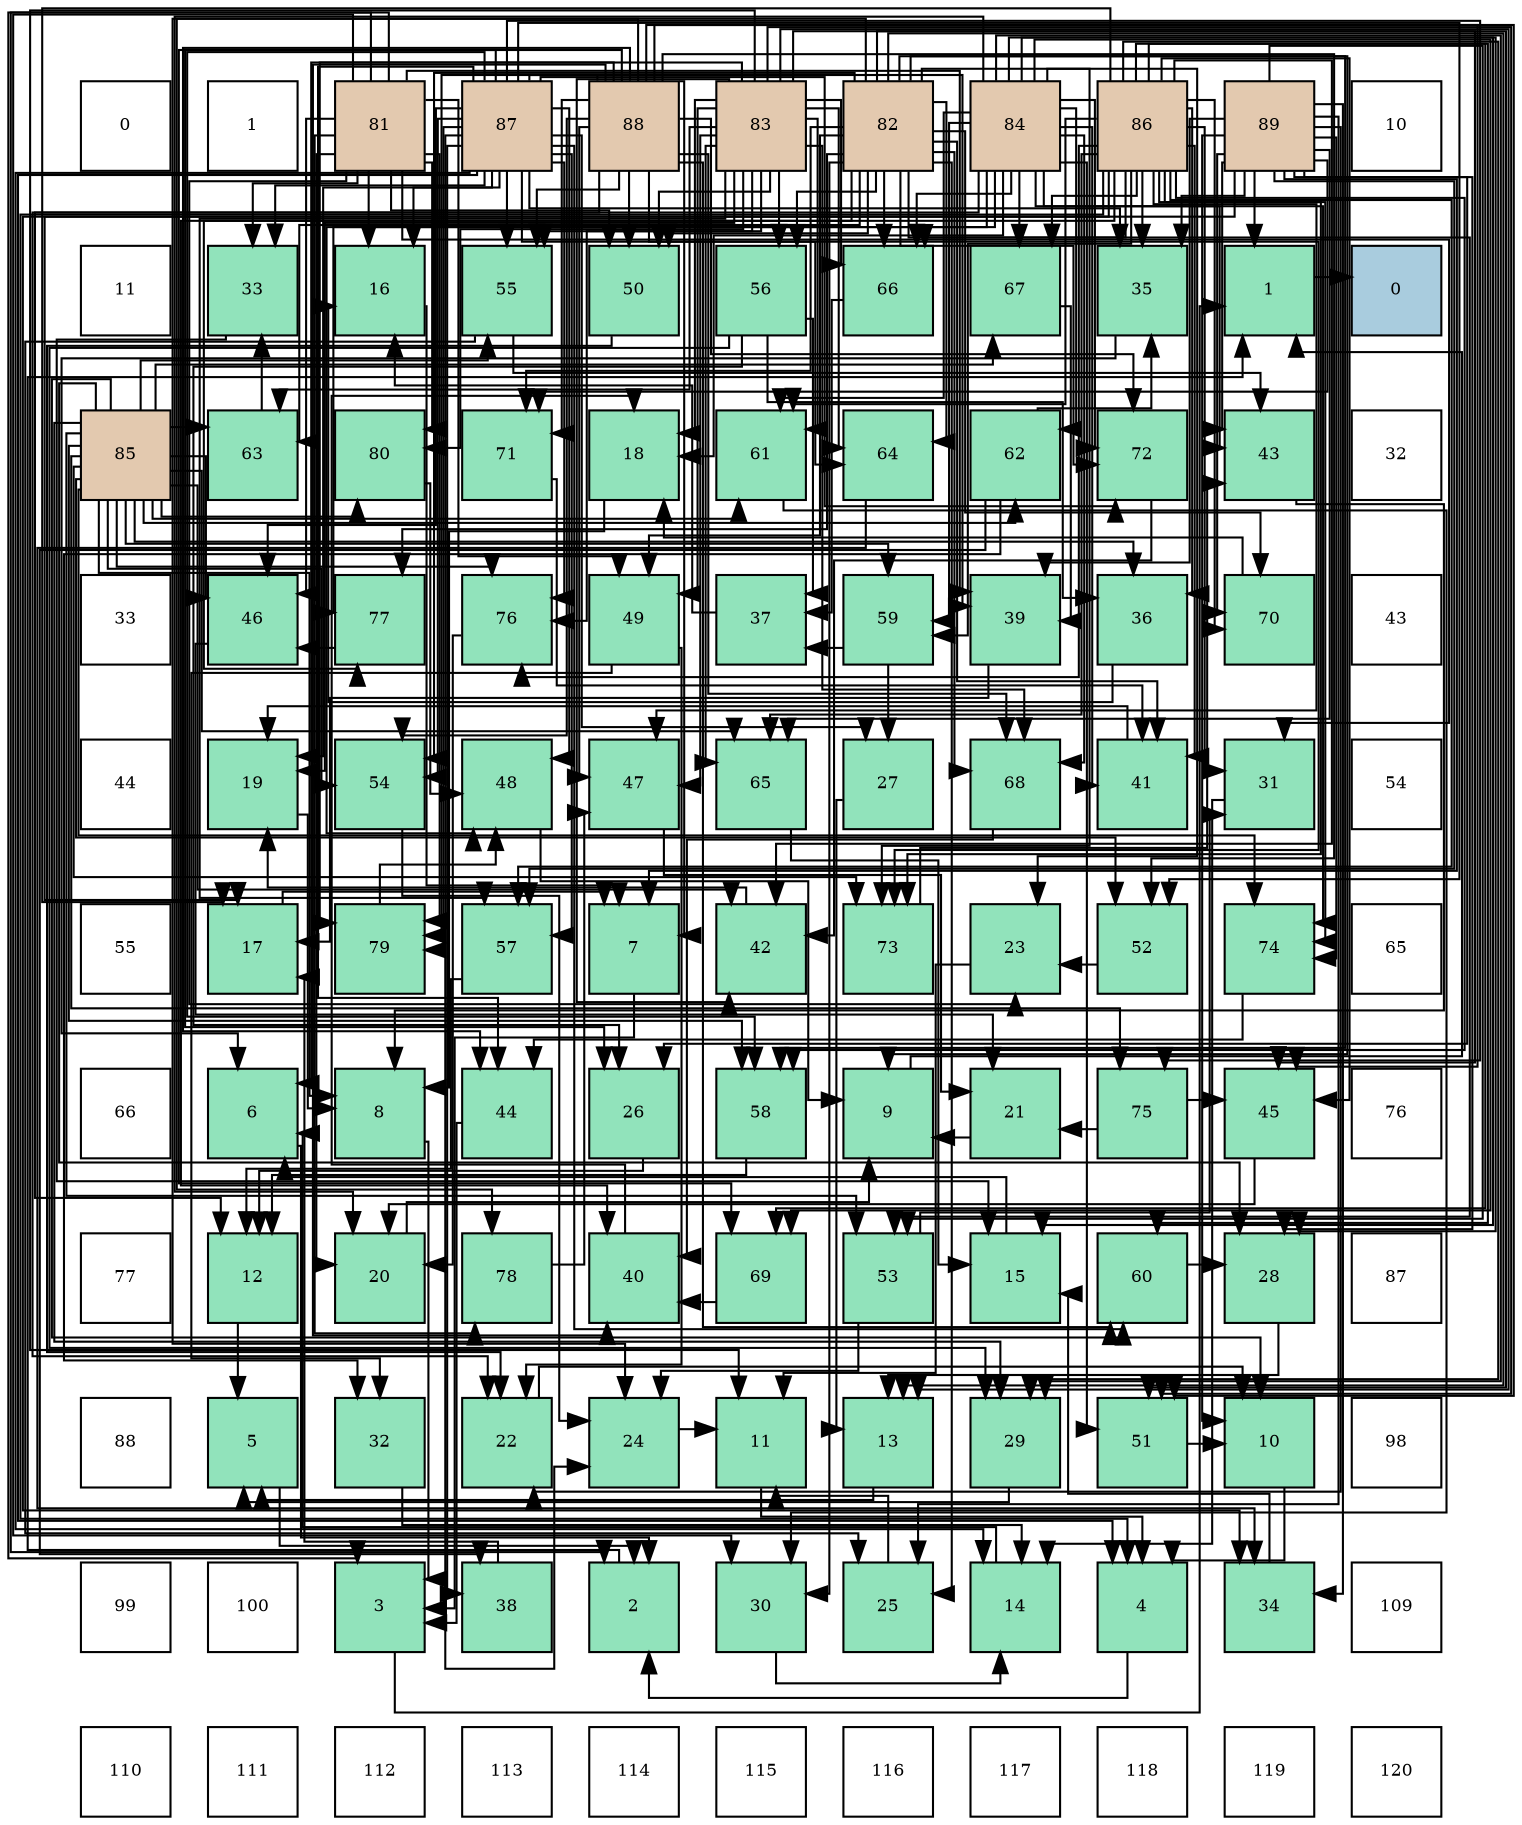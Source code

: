 digraph layout{
 rankdir=TB;
 splines=ortho;
 node [style=filled shape=square fixedsize=true width=0.6];
0[label="0", fontsize=8, fillcolor="#ffffff"];
1[label="1", fontsize=8, fillcolor="#ffffff"];
2[label="81", fontsize=8, fillcolor="#e3c9af"];
3[label="87", fontsize=8, fillcolor="#e3c9af"];
4[label="88", fontsize=8, fillcolor="#e3c9af"];
5[label="83", fontsize=8, fillcolor="#e3c9af"];
6[label="82", fontsize=8, fillcolor="#e3c9af"];
7[label="84", fontsize=8, fillcolor="#e3c9af"];
8[label="86", fontsize=8, fillcolor="#e3c9af"];
9[label="89", fontsize=8, fillcolor="#e3c9af"];
10[label="10", fontsize=8, fillcolor="#ffffff"];
11[label="11", fontsize=8, fillcolor="#ffffff"];
12[label="33", fontsize=8, fillcolor="#91e3bb"];
13[label="16", fontsize=8, fillcolor="#91e3bb"];
14[label="55", fontsize=8, fillcolor="#91e3bb"];
15[label="50", fontsize=8, fillcolor="#91e3bb"];
16[label="56", fontsize=8, fillcolor="#91e3bb"];
17[label="66", fontsize=8, fillcolor="#91e3bb"];
18[label="67", fontsize=8, fillcolor="#91e3bb"];
19[label="35", fontsize=8, fillcolor="#91e3bb"];
20[label="1", fontsize=8, fillcolor="#91e3bb"];
21[label="0", fontsize=8, fillcolor="#a9ccde"];
22[label="85", fontsize=8, fillcolor="#e3c9af"];
23[label="63", fontsize=8, fillcolor="#91e3bb"];
24[label="80", fontsize=8, fillcolor="#91e3bb"];
25[label="71", fontsize=8, fillcolor="#91e3bb"];
26[label="18", fontsize=8, fillcolor="#91e3bb"];
27[label="61", fontsize=8, fillcolor="#91e3bb"];
28[label="64", fontsize=8, fillcolor="#91e3bb"];
29[label="62", fontsize=8, fillcolor="#91e3bb"];
30[label="72", fontsize=8, fillcolor="#91e3bb"];
31[label="43", fontsize=8, fillcolor="#91e3bb"];
32[label="32", fontsize=8, fillcolor="#ffffff"];
33[label="33", fontsize=8, fillcolor="#ffffff"];
34[label="46", fontsize=8, fillcolor="#91e3bb"];
35[label="77", fontsize=8, fillcolor="#91e3bb"];
36[label="76", fontsize=8, fillcolor="#91e3bb"];
37[label="49", fontsize=8, fillcolor="#91e3bb"];
38[label="37", fontsize=8, fillcolor="#91e3bb"];
39[label="59", fontsize=8, fillcolor="#91e3bb"];
40[label="39", fontsize=8, fillcolor="#91e3bb"];
41[label="36", fontsize=8, fillcolor="#91e3bb"];
42[label="70", fontsize=8, fillcolor="#91e3bb"];
43[label="43", fontsize=8, fillcolor="#ffffff"];
44[label="44", fontsize=8, fillcolor="#ffffff"];
45[label="19", fontsize=8, fillcolor="#91e3bb"];
46[label="54", fontsize=8, fillcolor="#91e3bb"];
47[label="48", fontsize=8, fillcolor="#91e3bb"];
48[label="47", fontsize=8, fillcolor="#91e3bb"];
49[label="65", fontsize=8, fillcolor="#91e3bb"];
50[label="27", fontsize=8, fillcolor="#91e3bb"];
51[label="68", fontsize=8, fillcolor="#91e3bb"];
52[label="41", fontsize=8, fillcolor="#91e3bb"];
53[label="31", fontsize=8, fillcolor="#91e3bb"];
54[label="54", fontsize=8, fillcolor="#ffffff"];
55[label="55", fontsize=8, fillcolor="#ffffff"];
56[label="17", fontsize=8, fillcolor="#91e3bb"];
57[label="79", fontsize=8, fillcolor="#91e3bb"];
58[label="57", fontsize=8, fillcolor="#91e3bb"];
59[label="7", fontsize=8, fillcolor="#91e3bb"];
60[label="42", fontsize=8, fillcolor="#91e3bb"];
61[label="73", fontsize=8, fillcolor="#91e3bb"];
62[label="23", fontsize=8, fillcolor="#91e3bb"];
63[label="52", fontsize=8, fillcolor="#91e3bb"];
64[label="74", fontsize=8, fillcolor="#91e3bb"];
65[label="65", fontsize=8, fillcolor="#ffffff"];
66[label="66", fontsize=8, fillcolor="#ffffff"];
67[label="6", fontsize=8, fillcolor="#91e3bb"];
68[label="8", fontsize=8, fillcolor="#91e3bb"];
69[label="44", fontsize=8, fillcolor="#91e3bb"];
70[label="26", fontsize=8, fillcolor="#91e3bb"];
71[label="58", fontsize=8, fillcolor="#91e3bb"];
72[label="9", fontsize=8, fillcolor="#91e3bb"];
73[label="21", fontsize=8, fillcolor="#91e3bb"];
74[label="75", fontsize=8, fillcolor="#91e3bb"];
75[label="45", fontsize=8, fillcolor="#91e3bb"];
76[label="76", fontsize=8, fillcolor="#ffffff"];
77[label="77", fontsize=8, fillcolor="#ffffff"];
78[label="12", fontsize=8, fillcolor="#91e3bb"];
79[label="20", fontsize=8, fillcolor="#91e3bb"];
80[label="78", fontsize=8, fillcolor="#91e3bb"];
81[label="40", fontsize=8, fillcolor="#91e3bb"];
82[label="69", fontsize=8, fillcolor="#91e3bb"];
83[label="53", fontsize=8, fillcolor="#91e3bb"];
84[label="15", fontsize=8, fillcolor="#91e3bb"];
85[label="60", fontsize=8, fillcolor="#91e3bb"];
86[label="28", fontsize=8, fillcolor="#91e3bb"];
87[label="87", fontsize=8, fillcolor="#ffffff"];
88[label="88", fontsize=8, fillcolor="#ffffff"];
89[label="5", fontsize=8, fillcolor="#91e3bb"];
90[label="32", fontsize=8, fillcolor="#91e3bb"];
91[label="22", fontsize=8, fillcolor="#91e3bb"];
92[label="24", fontsize=8, fillcolor="#91e3bb"];
93[label="11", fontsize=8, fillcolor="#91e3bb"];
94[label="13", fontsize=8, fillcolor="#91e3bb"];
95[label="29", fontsize=8, fillcolor="#91e3bb"];
96[label="51", fontsize=8, fillcolor="#91e3bb"];
97[label="10", fontsize=8, fillcolor="#91e3bb"];
98[label="98", fontsize=8, fillcolor="#ffffff"];
99[label="99", fontsize=8, fillcolor="#ffffff"];
100[label="100", fontsize=8, fillcolor="#ffffff"];
101[label="3", fontsize=8, fillcolor="#91e3bb"];
102[label="38", fontsize=8, fillcolor="#91e3bb"];
103[label="2", fontsize=8, fillcolor="#91e3bb"];
104[label="30", fontsize=8, fillcolor="#91e3bb"];
105[label="25", fontsize=8, fillcolor="#91e3bb"];
106[label="14", fontsize=8, fillcolor="#91e3bb"];
107[label="4", fontsize=8, fillcolor="#91e3bb"];
108[label="34", fontsize=8, fillcolor="#91e3bb"];
109[label="109", fontsize=8, fillcolor="#ffffff"];
110[label="110", fontsize=8, fillcolor="#ffffff"];
111[label="111", fontsize=8, fillcolor="#ffffff"];
112[label="112", fontsize=8, fillcolor="#ffffff"];
113[label="113", fontsize=8, fillcolor="#ffffff"];
114[label="114", fontsize=8, fillcolor="#ffffff"];
115[label="115", fontsize=8, fillcolor="#ffffff"];
116[label="116", fontsize=8, fillcolor="#ffffff"];
117[label="117", fontsize=8, fillcolor="#ffffff"];
118[label="118", fontsize=8, fillcolor="#ffffff"];
119[label="119", fontsize=8, fillcolor="#ffffff"];
120[label="120", fontsize=8, fillcolor="#ffffff"];
edge [constraint=false, style=vis];20 -> 21;
103 -> 20;
101 -> 20;
107 -> 103;
89 -> 103;
67 -> 103;
59 -> 101;
68 -> 101;
72 -> 20;
97 -> 107;
93 -> 107;
78 -> 89;
94 -> 89;
106 -> 67;
84 -> 67;
13 -> 59;
56 -> 59;
26 -> 68;
45 -> 68;
79 -> 72;
73 -> 72;
91 -> 97;
62 -> 93;
92 -> 93;
105 -> 93;
70 -> 78;
50 -> 94;
86 -> 94;
95 -> 89;
104 -> 106;
53 -> 106;
90 -> 106;
12 -> 84;
108 -> 84;
19 -> 67;
41 -> 13;
38 -> 13;
102 -> 56;
40 -> 56;
81 -> 26;
52 -> 45;
60 -> 45;
31 -> 68;
69 -> 101;
75 -> 79;
34 -> 73;
48 -> 73;
47 -> 72;
37 -> 91;
37 -> 90;
15 -> 91;
96 -> 97;
63 -> 62;
83 -> 92;
83 -> 53;
46 -> 92;
14 -> 105;
14 -> 31;
16 -> 70;
16 -> 95;
16 -> 41;
16 -> 38;
58 -> 78;
71 -> 78;
39 -> 50;
39 -> 38;
85 -> 86;
27 -> 104;
29 -> 90;
29 -> 19;
29 -> 102;
23 -> 12;
28 -> 108;
49 -> 84;
17 -> 38;
18 -> 40;
51 -> 81;
82 -> 81;
42 -> 26;
25 -> 52;
30 -> 60;
61 -> 31;
64 -> 69;
74 -> 73;
74 -> 75;
36 -> 79;
35 -> 34;
80 -> 48;
57 -> 47;
24 -> 47;
2 -> 103;
2 -> 101;
2 -> 13;
2 -> 79;
2 -> 62;
2 -> 104;
2 -> 53;
2 -> 12;
2 -> 40;
2 -> 34;
2 -> 37;
2 -> 15;
2 -> 80;
2 -> 57;
2 -> 24;
6 -> 72;
6 -> 94;
6 -> 105;
6 -> 104;
6 -> 81;
6 -> 52;
6 -> 37;
6 -> 15;
6 -> 96;
6 -> 83;
6 -> 46;
6 -> 16;
6 -> 71;
6 -> 23;
6 -> 28;
6 -> 17;
6 -> 51;
6 -> 42;
6 -> 25;
6 -> 30;
6 -> 61;
6 -> 35;
6 -> 80;
5 -> 93;
5 -> 94;
5 -> 26;
5 -> 45;
5 -> 60;
5 -> 75;
5 -> 48;
5 -> 37;
5 -> 15;
5 -> 96;
5 -> 14;
5 -> 16;
5 -> 58;
5 -> 27;
5 -> 23;
5 -> 28;
5 -> 49;
5 -> 17;
5 -> 51;
5 -> 36;
5 -> 57;
5 -> 24;
7 -> 78;
7 -> 84;
7 -> 26;
7 -> 79;
7 -> 62;
7 -> 86;
7 -> 95;
7 -> 52;
7 -> 31;
7 -> 47;
7 -> 96;
7 -> 39;
7 -> 27;
7 -> 29;
7 -> 17;
7 -> 18;
7 -> 51;
7 -> 82;
7 -> 30;
7 -> 64;
7 -> 35;
22 -> 68;
22 -> 97;
22 -> 86;
22 -> 95;
22 -> 41;
22 -> 60;
22 -> 34;
22 -> 63;
22 -> 83;
22 -> 46;
22 -> 14;
22 -> 71;
22 -> 39;
22 -> 27;
22 -> 29;
22 -> 23;
22 -> 49;
22 -> 18;
22 -> 61;
22 -> 64;
22 -> 74;
22 -> 36;
22 -> 24;
8 -> 107;
8 -> 56;
8 -> 95;
8 -> 53;
8 -> 108;
8 -> 19;
8 -> 41;
8 -> 52;
8 -> 60;
8 -> 75;
8 -> 48;
8 -> 58;
8 -> 71;
8 -> 39;
8 -> 85;
8 -> 27;
8 -> 49;
8 -> 17;
8 -> 18;
8 -> 82;
8 -> 42;
8 -> 61;
8 -> 64;
8 -> 36;
8 -> 35;
3 -> 107;
3 -> 106;
3 -> 13;
3 -> 45;
3 -> 92;
3 -> 50;
3 -> 12;
3 -> 19;
3 -> 102;
3 -> 40;
3 -> 69;
3 -> 34;
3 -> 47;
3 -> 63;
3 -> 46;
3 -> 14;
3 -> 58;
3 -> 71;
3 -> 85;
3 -> 28;
3 -> 82;
3 -> 30;
3 -> 74;
3 -> 36;
3 -> 57;
4 -> 67;
4 -> 59;
4 -> 91;
4 -> 92;
4 -> 70;
4 -> 81;
4 -> 69;
4 -> 75;
4 -> 48;
4 -> 15;
4 -> 96;
4 -> 63;
4 -> 46;
4 -> 14;
4 -> 85;
4 -> 51;
4 -> 25;
4 -> 30;
4 -> 61;
4 -> 57;
9 -> 20;
9 -> 59;
9 -> 97;
9 -> 56;
9 -> 91;
9 -> 105;
9 -> 70;
9 -> 86;
9 -> 108;
9 -> 19;
9 -> 40;
9 -> 31;
9 -> 83;
9 -> 58;
9 -> 49;
9 -> 42;
9 -> 25;
9 -> 64;
edge [constraint=true, style=invis];
0 -> 11 -> 22 -> 33 -> 44 -> 55 -> 66 -> 77 -> 88 -> 99 -> 110;
1 -> 12 -> 23 -> 34 -> 45 -> 56 -> 67 -> 78 -> 89 -> 100 -> 111;
2 -> 13 -> 24 -> 35 -> 46 -> 57 -> 68 -> 79 -> 90 -> 101 -> 112;
3 -> 14 -> 25 -> 36 -> 47 -> 58 -> 69 -> 80 -> 91 -> 102 -> 113;
4 -> 15 -> 26 -> 37 -> 48 -> 59 -> 70 -> 81 -> 92 -> 103 -> 114;
5 -> 16 -> 27 -> 38 -> 49 -> 60 -> 71 -> 82 -> 93 -> 104 -> 115;
6 -> 17 -> 28 -> 39 -> 50 -> 61 -> 72 -> 83 -> 94 -> 105 -> 116;
7 -> 18 -> 29 -> 40 -> 51 -> 62 -> 73 -> 84 -> 95 -> 106 -> 117;
8 -> 19 -> 30 -> 41 -> 52 -> 63 -> 74 -> 85 -> 96 -> 107 -> 118;
9 -> 20 -> 31 -> 42 -> 53 -> 64 -> 75 -> 86 -> 97 -> 108 -> 119;
10 -> 21 -> 32 -> 43 -> 54 -> 65 -> 76 -> 87 -> 98 -> 109 -> 120;
rank = same {0 -> 1 -> 2 -> 3 -> 4 -> 5 -> 6 -> 7 -> 8 -> 9 -> 10};
rank = same {11 -> 12 -> 13 -> 14 -> 15 -> 16 -> 17 -> 18 -> 19 -> 20 -> 21};
rank = same {22 -> 23 -> 24 -> 25 -> 26 -> 27 -> 28 -> 29 -> 30 -> 31 -> 32};
rank = same {33 -> 34 -> 35 -> 36 -> 37 -> 38 -> 39 -> 40 -> 41 -> 42 -> 43};
rank = same {44 -> 45 -> 46 -> 47 -> 48 -> 49 -> 50 -> 51 -> 52 -> 53 -> 54};
rank = same {55 -> 56 -> 57 -> 58 -> 59 -> 60 -> 61 -> 62 -> 63 -> 64 -> 65};
rank = same {66 -> 67 -> 68 -> 69 -> 70 -> 71 -> 72 -> 73 -> 74 -> 75 -> 76};
rank = same {77 -> 78 -> 79 -> 80 -> 81 -> 82 -> 83 -> 84 -> 85 -> 86 -> 87};
rank = same {88 -> 89 -> 90 -> 91 -> 92 -> 93 -> 94 -> 95 -> 96 -> 97 -> 98};
rank = same {99 -> 100 -> 101 -> 102 -> 103 -> 104 -> 105 -> 106 -> 107 -> 108 -> 109};
rank = same {110 -> 111 -> 112 -> 113 -> 114 -> 115 -> 116 -> 117 -> 118 -> 119 -> 120};
}